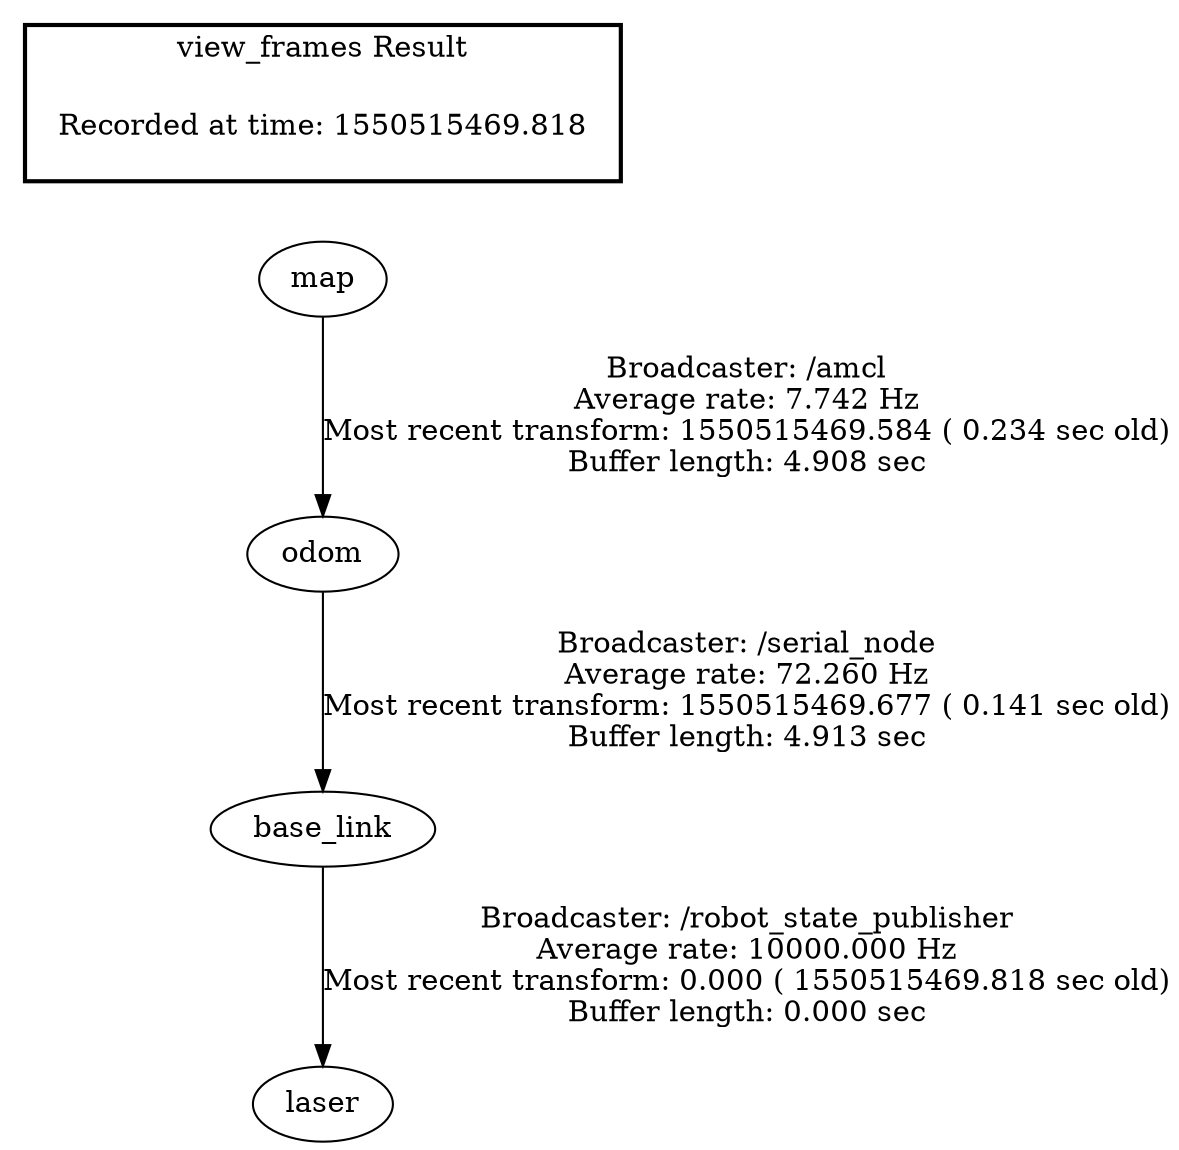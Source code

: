 digraph G {
"base_link" -> "laser"[label="Broadcaster: /robot_state_publisher\nAverage rate: 10000.000 Hz\nMost recent transform: 0.000 ( 1550515469.818 sec old)\nBuffer length: 0.000 sec\n"];
"odom" -> "base_link"[label="Broadcaster: /serial_node\nAverage rate: 72.260 Hz\nMost recent transform: 1550515469.677 ( 0.141 sec old)\nBuffer length: 4.913 sec\n"];
"map" -> "odom"[label="Broadcaster: /amcl\nAverage rate: 7.742 Hz\nMost recent transform: 1550515469.584 ( 0.234 sec old)\nBuffer length: 4.908 sec\n"];
edge [style=invis];
 subgraph cluster_legend { style=bold; color=black; label ="view_frames Result";
"Recorded at time: 1550515469.818"[ shape=plaintext ] ;
 }->"map";
}